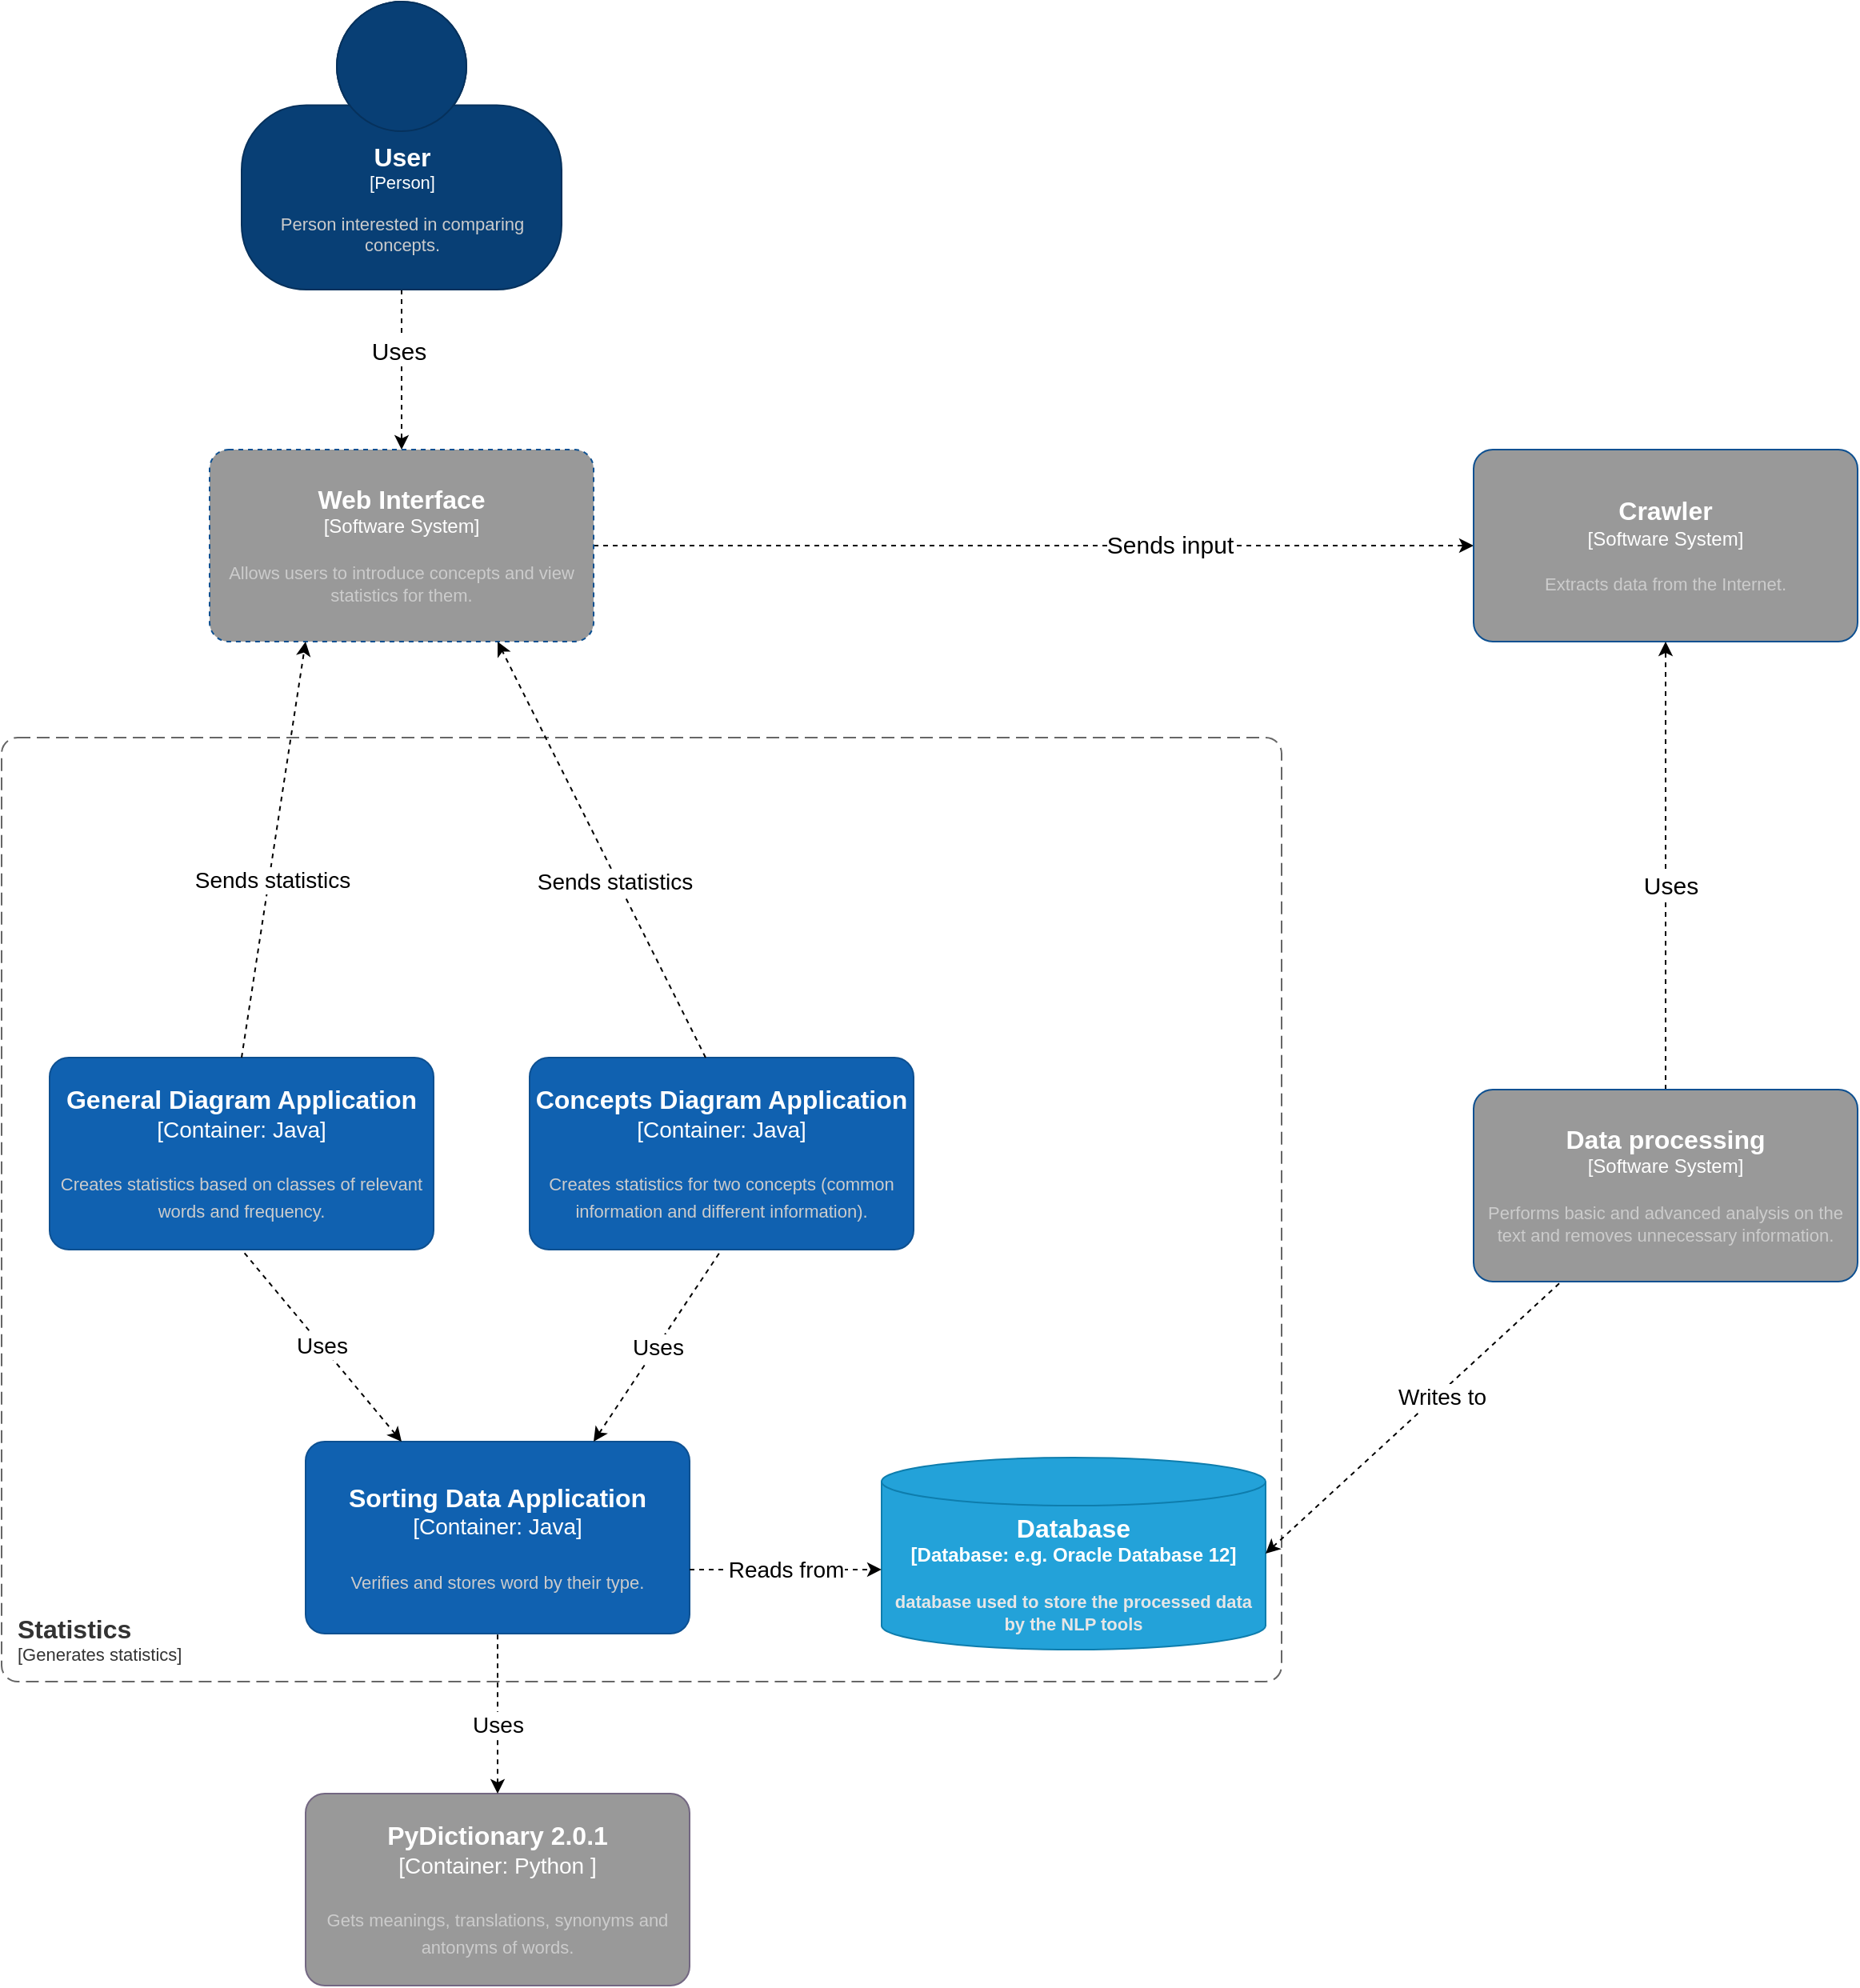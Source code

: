 <mxfile version="17.1.3" type="device"><diagram id="HwbBQO9h5VmK6f6iAVVx" name="Page-1"><mxGraphModel dx="1036" dy="616" grid="1" gridSize="10" guides="1" tooltips="1" connect="1" arrows="1" fold="1" page="1" pageScale="1" pageWidth="2336" pageHeight="1654" math="0" shadow="0"><root><mxCell id="0"/><mxCell id="1" parent="0"/><mxCell id="qgY7M6OBpa-wucnRJhhn-11" style="edgeStyle=orthogonalEdgeStyle;rounded=0;orthogonalLoop=1;jettySize=auto;html=1;exitX=0.5;exitY=1;exitDx=0;exitDy=0;exitPerimeter=0;dashed=1;" parent="1" source="qgY7M6OBpa-wucnRJhhn-1" target="qgY7M6OBpa-wucnRJhhn-2" edge="1"><mxGeometry relative="1" as="geometry"/></mxCell><mxCell id="qgY7M6OBpa-wucnRJhhn-12" value="Uses" style="edgeLabel;html=1;align=center;verticalAlign=middle;resizable=0;points=[];fontSize=15;" parent="qgY7M6OBpa-wucnRJhhn-11" vertex="1" connectable="0"><mxGeometry x="-0.244" y="-2" relative="1" as="geometry"><mxPoint as="offset"/></mxGeometry></mxCell><object placeholders="1" c4Name="User" c4Type="Person" c4Description="Person interested in comparing &#10;concepts." label="&lt;font style=&quot;font-size: 16px&quot;&gt;&lt;b&gt;%c4Name%&lt;/b&gt;&lt;/font&gt;&lt;div&gt;[%c4Type%]&lt;/div&gt;&lt;br&gt;&lt;div&gt;&lt;font style=&quot;font-size: 11px&quot;&gt;&lt;font color=&quot;#cccccc&quot;&gt;%c4Description%&lt;/font&gt;&lt;/div&gt;" id="qgY7M6OBpa-wucnRJhhn-1"><mxCell style="html=1;fontSize=11;dashed=0;whitespace=wrap;fillColor=#083F75;strokeColor=#06315C;fontColor=#ffffff;shape=mxgraph.c4.person2;align=center;metaEdit=1;points=[[0.5,0,0],[1,0.5,0],[1,0.75,0],[0.75,1,0],[0.5,1,0],[0.25,1,0],[0,0.75,0],[0,0.5,0]];resizable=0;" parent="1" vertex="1"><mxGeometry x="230" y="20" width="200" height="180" as="geometry"/></mxCell></object><mxCell id="qgY7M6OBpa-wucnRJhhn-16" style="edgeStyle=orthogonalEdgeStyle;rounded=0;orthogonalLoop=1;jettySize=auto;html=1;exitX=1;exitY=0.5;exitDx=0;exitDy=0;exitPerimeter=0;dashed=1;fontSize=15;entryX=0;entryY=0.5;entryDx=0;entryDy=0;entryPerimeter=0;" parent="1" source="qgY7M6OBpa-wucnRJhhn-2" target="qgY7M6OBpa-wucnRJhhn-5" edge="1"><mxGeometry relative="1" as="geometry"/></mxCell><mxCell id="qgY7M6OBpa-wucnRJhhn-20" value="Sends input" style="edgeLabel;html=1;align=center;verticalAlign=middle;resizable=0;points=[];fontSize=15;" parent="qgY7M6OBpa-wucnRJhhn-16" vertex="1" connectable="0"><mxGeometry x="0.307" y="1" relative="1" as="geometry"><mxPoint as="offset"/></mxGeometry></mxCell><object placeholders="1" c4Name="Web Interface" c4Type="Software System" c4Description="Allows users to introduce concepts and view statistics for them." label="&lt;font style=&quot;font-size: 16px&quot;&gt;&lt;b&gt;%c4Name%&lt;/b&gt;&lt;/font&gt;&lt;div&gt;[%c4Type%]&lt;/div&gt;&lt;br&gt;&lt;div&gt;&lt;font style=&quot;font-size: 11px&quot;&gt;&lt;font color=&quot;#cccccc&quot;&gt;%c4Description%&lt;/font&gt;&lt;/div&gt;" id="qgY7M6OBpa-wucnRJhhn-2"><mxCell style="rounded=1;whiteSpace=wrap;html=1;labelBackgroundColor=none;fillColor=#999999;fontColor=#ffffff;align=center;arcSize=10;strokeColor=#0D5091;metaEdit=1;resizable=0;points=[[0.25,0,0],[0.5,0,0],[0.75,0,0],[1,0.25,0],[1,0.5,0],[1,0.75,0],[0.75,1,0],[0.5,1,0],[0.25,1,0],[0,0.75,0],[0,0.5,0],[0,0.25,0]];dashed=1;" parent="1" vertex="1"><mxGeometry x="210" y="300" width="240" height="120" as="geometry"/></mxCell></object><object placeholders="1" c4Name="Crawler" c4Type="Software System" c4Description="Extracts data from the Internet." label="&lt;font style=&quot;font-size: 16px&quot;&gt;&lt;b&gt;%c4Name%&lt;/b&gt;&lt;/font&gt;&lt;div&gt;[%c4Type%]&lt;/div&gt;&lt;br&gt;&lt;div&gt;&lt;font style=&quot;font-size: 11px&quot;&gt;&lt;font color=&quot;#cccccc&quot;&gt;%c4Description%&lt;/font&gt;&lt;/div&gt;" id="qgY7M6OBpa-wucnRJhhn-5"><mxCell style="rounded=1;whiteSpace=wrap;html=1;labelBackgroundColor=none;fillColor=#999999;fontColor=#ffffff;align=center;arcSize=10;strokeColor=#0D5091;metaEdit=1;resizable=0;points=[[0.25,0,0],[0.5,0,0],[0.75,0,0],[1,0.25,0],[1,0.5,0],[1,0.75,0],[0.75,1,0],[0.5,1,0],[0.25,1,0],[0,0.75,0],[0,0.5,0],[0,0.25,0]];" parent="1" vertex="1"><mxGeometry x="1000" y="300" width="240" height="120" as="geometry"/></mxCell></object><mxCell id="qgY7M6OBpa-wucnRJhhn-14" style="edgeStyle=orthogonalEdgeStyle;rounded=0;orthogonalLoop=1;jettySize=auto;html=1;exitX=0.5;exitY=0;exitDx=0;exitDy=0;exitPerimeter=0;dashed=1;fontSize=15;entryX=0.5;entryY=1;entryDx=0;entryDy=0;entryPerimeter=0;" parent="1" source="qgY7M6OBpa-wucnRJhhn-6" target="qgY7M6OBpa-wucnRJhhn-5" edge="1"><mxGeometry relative="1" as="geometry"><mxPoint x="940" y="440" as="targetPoint"/></mxGeometry></mxCell><mxCell id="qgY7M6OBpa-wucnRJhhn-18" value="Uses" style="edgeLabel;html=1;align=center;verticalAlign=middle;resizable=0;points=[];fontSize=15;" parent="qgY7M6OBpa-wucnRJhhn-14" vertex="1" connectable="0"><mxGeometry x="-0.084" y="-3" relative="1" as="geometry"><mxPoint as="offset"/></mxGeometry></mxCell><object placeholders="1" c4Name="Data processing" c4Type="Software System" c4Description="Performs basic and advanced analysis on the text and removes unnecessary information." label="&lt;font style=&quot;font-size: 16px&quot;&gt;&lt;b&gt;%c4Name%&lt;/b&gt;&lt;/font&gt;&lt;div&gt;[%c4Type%]&lt;/div&gt;&lt;br&gt;&lt;div&gt;&lt;font style=&quot;font-size: 11px&quot;&gt;&lt;font color=&quot;#cccccc&quot;&gt;%c4Description%&lt;/font&gt;&lt;/div&gt;" id="qgY7M6OBpa-wucnRJhhn-6"><mxCell style="rounded=1;whiteSpace=wrap;html=1;labelBackgroundColor=none;fillColor=#999999;fontColor=#ffffff;align=center;arcSize=10;strokeColor=#0D5091;metaEdit=1;resizable=0;points=[[0.25,0,0],[0.5,0,0],[0.75,0,0],[1,0.25,0],[1,0.5,0],[1,0.75,0],[0.75,1,0],[0.5,1,0],[0.25,1,0],[0,0.75,0],[0,0.5,0],[0,0.25,0]];" parent="1" vertex="1"><mxGeometry x="1000" y="700" width="240" height="120" as="geometry"/></mxCell></object><object placeholders="1" c4Name="Statistics" c4Type="SystemScopeBoundary" c4Application="Generates statistics" label="&lt;font style=&quot;font-size: 16px&quot;&gt;&lt;b&gt;&lt;div style=&quot;text-align: left&quot;&gt;%c4Name%&lt;/div&gt;&lt;/b&gt;&lt;/font&gt;&lt;div style=&quot;text-align: left&quot;&gt;[%c4Application%]&lt;/div&gt;" id="pziKkuU38I_Qk4nWwwbT-1"><mxCell style="rounded=1;fontSize=11;whiteSpace=wrap;html=1;dashed=1;arcSize=20;fillColor=none;strokeColor=#666666;fontColor=#333333;labelBackgroundColor=none;align=left;verticalAlign=bottom;labelBorderColor=none;spacingTop=0;spacing=10;dashPattern=8 4;metaEdit=1;rotatable=0;perimeter=rectanglePerimeter;noLabel=0;labelPadding=0;allowArrows=0;connectable=0;expand=0;recursiveResize=0;editable=1;pointerEvents=0;absoluteArcSize=1;points=[[0.25,0,0],[0.5,0,0],[0.75,0,0],[1,0.25,0],[1,0.5,0],[1,0.75,0],[0.75,1,0],[0.5,1,0],[0.25,1,0],[0,0.75,0],[0,0.5,0],[0,0.25,0]];" parent="1" vertex="1"><mxGeometry x="80" y="480" width="800" height="590" as="geometry"/></mxCell></object><object placeholders="1" c4Type="Database" c4Container="Database" c4Technology="e.g. Oracle Database 12" c4Description="database used to store the processed data by the NLP tools" label="&lt;font style=&quot;font-size: 16px&quot;&gt;&lt;b&gt;%c4Type%&lt;/font&gt;&lt;div&gt;[%c4Container%:&amp;nbsp;%c4Technology%]&lt;/div&gt;&lt;br&gt;&lt;div&gt;&lt;font style=&quot;font-size: 11px&quot;&gt;&lt;font color=&quot;#E6E6E6&quot;&gt;%c4Description%&lt;/font&gt;&lt;/div&gt;" id="pziKkuU38I_Qk4nWwwbT-2"><mxCell style="shape=cylinder3;size=15;whiteSpace=wrap;html=1;boundedLbl=1;rounded=0;labelBackgroundColor=none;fillColor=#23A2D9;fontSize=12;fontColor=#ffffff;align=center;strokeColor=#0E7DAD;metaEdit=1;points=[[0.5,0,0],[1,0.25,0],[1,0.5,0],[1,0.75,0],[0.5,1,0],[0,0.75,0],[0,0.5,0],[0,0.25,0]];resizable=0;" parent="1" vertex="1"><mxGeometry x="630" y="930" width="240" height="120" as="geometry"/></mxCell></object><mxCell id="pziKkuU38I_Qk4nWwwbT-3" value="" style="endArrow=none;dashed=1;html=1;rounded=0;startArrow=classic;startFill=1;" parent="1" target="qgY7M6OBpa-wucnRJhhn-6" edge="1"><mxGeometry width="50" height="50" relative="1" as="geometry"><mxPoint x="870" y="990" as="sourcePoint"/><mxPoint x="920" y="940" as="targetPoint"/><Array as="points"/></mxGeometry></mxCell><mxCell id="pziKkuU38I_Qk4nWwwbT-4" value="&lt;font style=&quot;font-size: 14px&quot;&gt;Writes to&lt;/font&gt;" style="edgeLabel;html=1;align=center;verticalAlign=middle;resizable=0;points=[];" parent="pziKkuU38I_Qk4nWwwbT-3" vertex="1" connectable="0"><mxGeometry x="0.172" y="-2" relative="1" as="geometry"><mxPoint as="offset"/></mxGeometry></mxCell><object placeholders="1" c4Name="Sorting Data Application" c4Type="Container: Java" c4Description="Verifies and stores word by their type." label="&lt;font style=&quot;font-size: 16px&quot;&gt;&lt;b&gt;%c4Name%&lt;/b&gt;&lt;/font&gt;&lt;div&gt;[%c4Type%]&lt;/div&gt;&lt;br&gt;&lt;div&gt;&lt;font style=&quot;font-size: 11px&quot;&gt;&lt;font color=&quot;#cccccc&quot;&gt;%c4Description%&lt;/font&gt;&lt;/div&gt;" id="pziKkuU38I_Qk4nWwwbT-5"><mxCell style="rounded=1;whiteSpace=wrap;html=1;labelBackgroundColor=none;fillColor=#1061B0;fontColor=#ffffff;align=center;arcSize=10;strokeColor=#0D5091;metaEdit=1;resizable=0;points=[[0.25,0,0],[0.5,0,0],[0.75,0,0],[1,0.25,0],[1,0.5,0],[1,0.75,0],[0.75,1,0],[0.5,1,0],[0.25,1,0],[0,0.75,0],[0,0.5,0],[0,0.25,0]];fontSize=14;" parent="1" vertex="1"><mxGeometry x="270" y="920" width="240" height="120" as="geometry"/></mxCell></object><mxCell id="pziKkuU38I_Qk4nWwwbT-6" value="" style="endArrow=classic;dashed=1;html=1;rounded=0;fontSize=14;entryX=0;entryY=0.583;entryDx=0;entryDy=0;entryPerimeter=0;endFill=1;" parent="1" target="pziKkuU38I_Qk4nWwwbT-2" edge="1"><mxGeometry width="50" height="50" relative="1" as="geometry"><mxPoint x="510" y="1000" as="sourcePoint"/><mxPoint x="560" y="950" as="targetPoint"/></mxGeometry></mxCell><mxCell id="pziKkuU38I_Qk4nWwwbT-7" value="Reads from" style="edgeLabel;html=1;align=center;verticalAlign=middle;resizable=0;points=[];fontSize=14;" parent="pziKkuU38I_Qk4nWwwbT-6" vertex="1" connectable="0"><mxGeometry x="0.185" relative="1" as="geometry"><mxPoint x="-11" as="offset"/></mxGeometry></mxCell><object placeholders="1" c4Name="PyDictionary 2.0.1" c4Type="Container: Python " c4Description="Gets meanings, translations, synonyms and antonyms of words." label="&lt;font style=&quot;font-size: 16px&quot;&gt;&lt;b&gt;%c4Name%&lt;/b&gt;&lt;/font&gt;&lt;div&gt;[%c4Type%]&lt;/div&gt;&lt;br&gt;&lt;div&gt;&lt;font style=&quot;font-size: 11px&quot;&gt;&lt;font color=&quot;#cccccc&quot;&gt;%c4Description%&lt;/font&gt;&lt;/div&gt;" id="pziKkuU38I_Qk4nWwwbT-8"><mxCell style="rounded=1;whiteSpace=wrap;html=1;labelBackgroundColor=none;fillColor=#999999;fontColor=#ffffff;align=center;arcSize=10;strokeColor=#736782;metaEdit=1;resizable=0;points=[[0.25,0,0],[0.5,0,0],[0.75,0,0],[1,0.25,0],[1,0.5,0],[1,0.75,0],[0.75,1,0],[0.5,1,0],[0.25,1,0],[0,0.75,0],[0,0.5,0],[0,0.25,0]];fontSize=14;" parent="1" vertex="1"><mxGeometry x="270" y="1140" width="240" height="120" as="geometry"/></mxCell></object><mxCell id="pziKkuU38I_Qk4nWwwbT-9" value="" style="endArrow=none;dashed=1;html=1;rounded=0;fontSize=14;exitX=0.5;exitY=0;exitDx=0;exitDy=0;exitPerimeter=0;endFill=0;startArrow=classic;startFill=1;entryX=0.5;entryY=1;entryDx=0;entryDy=0;entryPerimeter=0;" parent="1" source="pziKkuU38I_Qk4nWwwbT-8" target="pziKkuU38I_Qk4nWwwbT-5" edge="1"><mxGeometry width="50" height="50" relative="1" as="geometry"><mxPoint x="340" y="1100" as="sourcePoint"/><mxPoint x="390" y="1050" as="targetPoint"/></mxGeometry></mxCell><mxCell id="pziKkuU38I_Qk4nWwwbT-10" value="Uses" style="edgeLabel;html=1;align=center;verticalAlign=middle;resizable=0;points=[];fontSize=14;" parent="pziKkuU38I_Qk4nWwwbT-9" vertex="1" connectable="0"><mxGeometry x="-0.383" y="-3" relative="1" as="geometry"><mxPoint x="-3" y="-12" as="offset"/></mxGeometry></mxCell><object placeholders="1" c4Name="General Diagram Application" c4Type="Container: Java" c4Description="Creates statistics based on classes of relevant words and frequency." label="&lt;font style=&quot;font-size: 16px&quot;&gt;&lt;b&gt;%c4Name%&lt;/b&gt;&lt;/font&gt;&lt;div&gt;[%c4Type%]&lt;/div&gt;&lt;br&gt;&lt;div&gt;&lt;font style=&quot;font-size: 11px&quot;&gt;&lt;font color=&quot;#cccccc&quot;&gt;%c4Description%&lt;/font&gt;&lt;/div&gt;" id="pziKkuU38I_Qk4nWwwbT-11"><mxCell style="rounded=1;whiteSpace=wrap;html=1;labelBackgroundColor=none;fillColor=#1061B0;fontColor=#ffffff;align=center;arcSize=10;strokeColor=#0D5091;metaEdit=1;resizable=0;points=[[0.25,0,0],[0.5,0,0],[0.75,0,0],[1,0.25,0],[1,0.5,0],[1,0.75,0],[0.75,1,0],[0.5,1,0],[0.25,1,0],[0,0.75,0],[0,0.5,0],[0,0.25,0]];fontSize=14;" parent="1" vertex="1"><mxGeometry x="110" y="680" width="240" height="120" as="geometry"/></mxCell></object><mxCell id="pziKkuU38I_Qk4nWwwbT-12" value="" style="endArrow=none;dashed=1;html=1;rounded=0;fontSize=14;startArrow=classic;startFill=1;exitX=0.25;exitY=0;exitDx=0;exitDy=0;exitPerimeter=0;entryX=0.5;entryY=1;entryDx=0;entryDy=0;entryPerimeter=0;" parent="1" source="pziKkuU38I_Qk4nWwwbT-5" target="pziKkuU38I_Qk4nWwwbT-11" edge="1"><mxGeometry width="50" height="50" relative="1" as="geometry"><mxPoint x="397.25" y="920" as="sourcePoint"/><mxPoint x="299.995" y="827" as="targetPoint"/></mxGeometry></mxCell><mxCell id="pziKkuU38I_Qk4nWwwbT-14" value="Uses" style="edgeLabel;html=1;align=center;verticalAlign=middle;resizable=0;points=[];fontSize=14;" parent="pziKkuU38I_Qk4nWwwbT-12" vertex="1" connectable="0"><mxGeometry x="-0.254" y="1" relative="1" as="geometry"><mxPoint x="-12" y="-16" as="offset"/></mxGeometry></mxCell><object placeholders="1" c4Name="Concepts Diagram Application" c4Type="Container: Java" c4Description="Creates statistics for two concepts (common information and different information)." label="&lt;font style=&quot;font-size: 16px&quot;&gt;&lt;b&gt;%c4Name%&lt;/b&gt;&lt;/font&gt;&lt;div&gt;[%c4Type%]&lt;/div&gt;&lt;br&gt;&lt;div&gt;&lt;font style=&quot;font-size: 11px&quot;&gt;&lt;font color=&quot;#cccccc&quot;&gt;%c4Description%&lt;/font&gt;&lt;/div&gt;" id="pziKkuU38I_Qk4nWwwbT-15"><mxCell style="rounded=1;whiteSpace=wrap;html=1;labelBackgroundColor=none;fillColor=#1061B0;fontColor=#ffffff;align=center;arcSize=10;strokeColor=#0D5091;metaEdit=1;resizable=0;points=[[0.25,0,0],[0.5,0,0],[0.75,0,0],[1,0.25,0],[1,0.5,0],[1,0.75,0],[0.75,1,0],[0.5,1,0],[0.25,1,0],[0,0.75,0],[0,0.5,0],[0,0.25,0]];fontSize=14;" parent="1" vertex="1"><mxGeometry x="410" y="680" width="240" height="120" as="geometry"/></mxCell></object><mxCell id="pziKkuU38I_Qk4nWwwbT-16" value="" style="endArrow=none;dashed=1;html=1;rounded=0;fontSize=14;exitX=0.75;exitY=0;exitDx=0;exitDy=0;exitPerimeter=0;startArrow=classic;startFill=1;entryX=0.5;entryY=1;entryDx=0;entryDy=0;entryPerimeter=0;" parent="1" source="pziKkuU38I_Qk4nWwwbT-5" target="pziKkuU38I_Qk4nWwwbT-15" edge="1"><mxGeometry width="50" height="50" relative="1" as="geometry"><mxPoint x="480" y="877" as="sourcePoint"/><mxPoint x="530" y="827" as="targetPoint"/><Array as="points"/></mxGeometry></mxCell><mxCell id="pziKkuU38I_Qk4nWwwbT-17" value="Uses" style="edgeLabel;html=1;align=center;verticalAlign=middle;resizable=0;points=[];fontSize=14;" parent="pziKkuU38I_Qk4nWwwbT-16" vertex="1" connectable="0"><mxGeometry x="-0.241" y="-3" relative="1" as="geometry"><mxPoint x="7" y="-16" as="offset"/></mxGeometry></mxCell><mxCell id="pziKkuU38I_Qk4nWwwbT-19" value="" style="endArrow=classic;dashed=1;html=1;rounded=0;fontSize=14;entryX=0.25;entryY=1;entryDx=0;entryDy=0;entryPerimeter=0;endFill=1;" parent="1" target="qgY7M6OBpa-wucnRJhhn-2" edge="1"><mxGeometry width="50" height="50" relative="1" as="geometry"><mxPoint x="230" y="680" as="sourcePoint"/><mxPoint x="280" y="630" as="targetPoint"/></mxGeometry></mxCell><mxCell id="pziKkuU38I_Qk4nWwwbT-20" value="Sends statistics" style="edgeLabel;html=1;align=center;verticalAlign=middle;resizable=0;points=[];fontSize=14;" parent="pziKkuU38I_Qk4nWwwbT-19" vertex="1" connectable="0"><mxGeometry x="-0.141" y="-2" relative="1" as="geometry"><mxPoint as="offset"/></mxGeometry></mxCell><mxCell id="pziKkuU38I_Qk4nWwwbT-21" value="" style="endArrow=classic;dashed=1;html=1;rounded=0;fontSize=14;entryX=0.75;entryY=1;entryDx=0;entryDy=0;entryPerimeter=0;endFill=1;" parent="1" target="qgY7M6OBpa-wucnRJhhn-2" edge="1"><mxGeometry width="50" height="50" relative="1" as="geometry"><mxPoint x="520" y="680" as="sourcePoint"/><mxPoint x="570" y="630" as="targetPoint"/></mxGeometry></mxCell><mxCell id="pziKkuU38I_Qk4nWwwbT-22" value="Sends statistics" style="edgeLabel;html=1;align=center;verticalAlign=middle;resizable=0;points=[];fontSize=14;" parent="pziKkuU38I_Qk4nWwwbT-21" vertex="1" connectable="0"><mxGeometry x="-0.101" y="-1" relative="1" as="geometry"><mxPoint y="7" as="offset"/></mxGeometry></mxCell></root></mxGraphModel></diagram></mxfile>